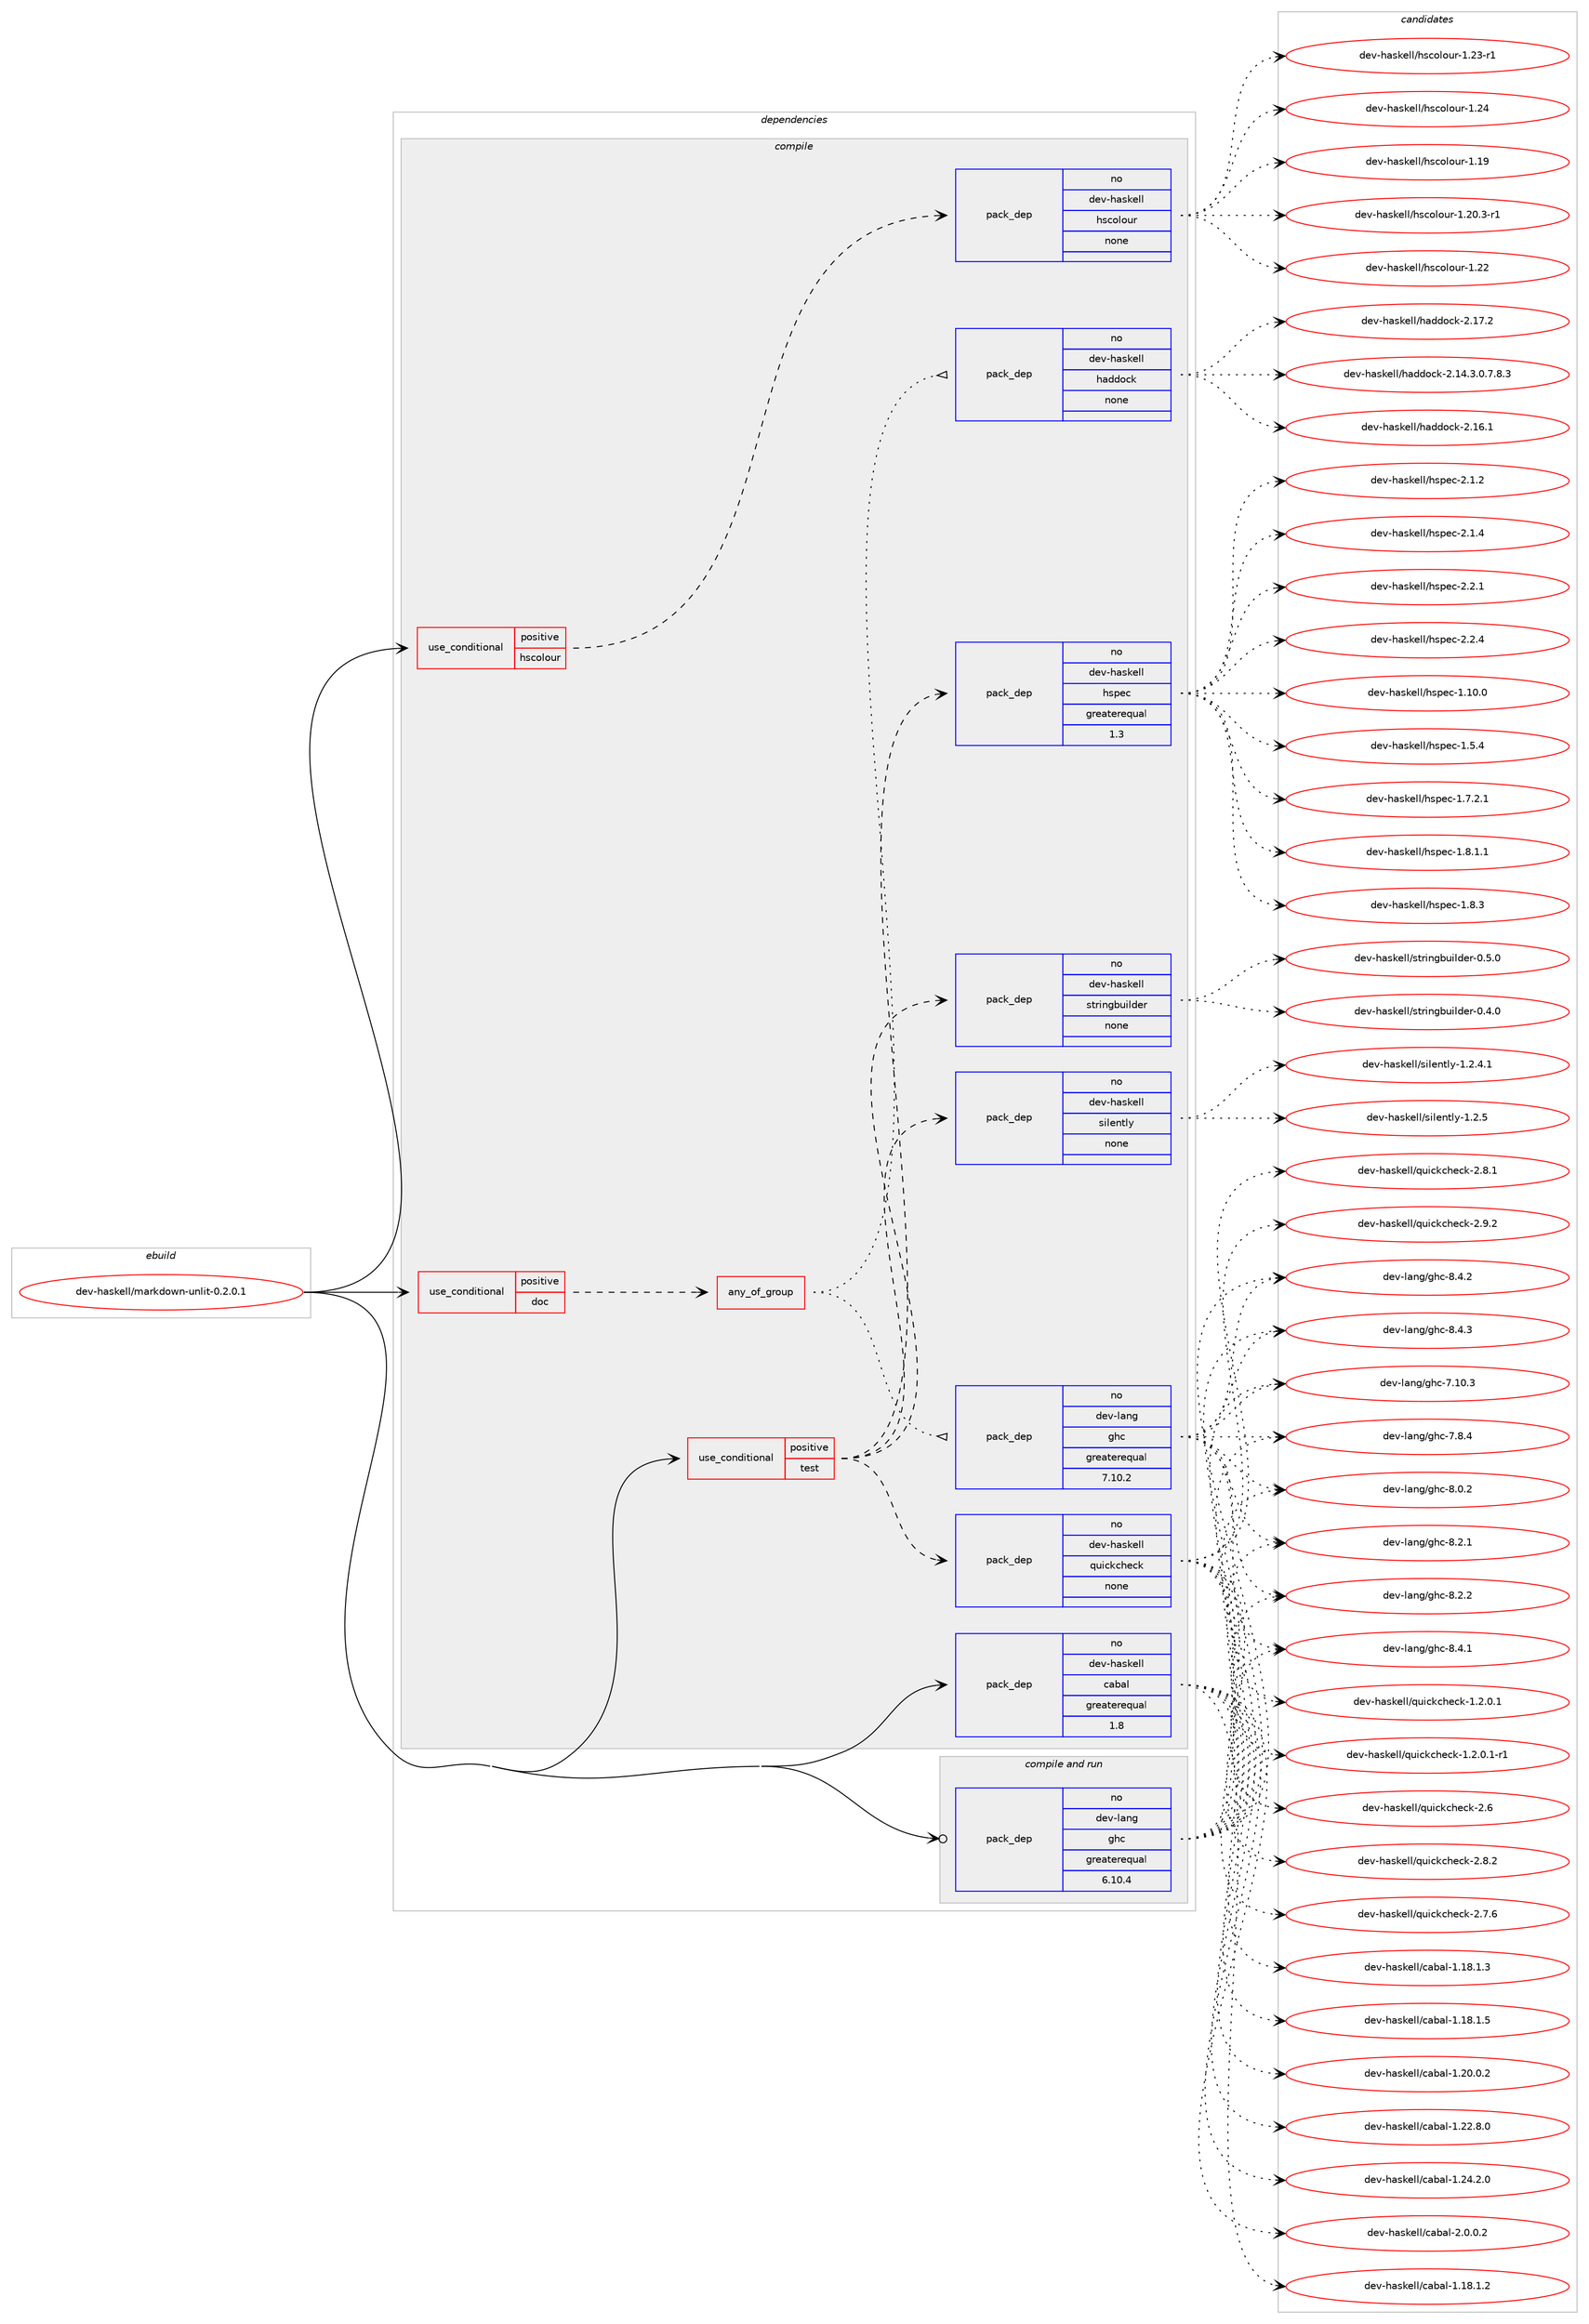 digraph prolog {

# *************
# Graph options
# *************

newrank=true;
concentrate=true;
compound=true;
graph [rankdir=LR,fontname=Helvetica,fontsize=10,ranksep=1.5];#, ranksep=2.5, nodesep=0.2];
edge  [arrowhead=vee];
node  [fontname=Helvetica,fontsize=10];

# **********
# The ebuild
# **********

subgraph cluster_leftcol {
color=gray;
rank=same;
label=<<i>ebuild</i>>;
id [label="dev-haskell/markdown-unlit-0.2.0.1", color=red, width=4, href="../dev-haskell/markdown-unlit-0.2.0.1.svg"];
}

# ****************
# The dependencies
# ****************

subgraph cluster_midcol {
color=gray;
label=<<i>dependencies</i>>;
subgraph cluster_compile {
fillcolor="#eeeeee";
style=filled;
label=<<i>compile</i>>;
subgraph cond360569 {
dependency1338787 [label=<<TABLE BORDER="0" CELLBORDER="1" CELLSPACING="0" CELLPADDING="4"><TR><TD ROWSPAN="3" CELLPADDING="10">use_conditional</TD></TR><TR><TD>positive</TD></TR><TR><TD>doc</TD></TR></TABLE>>, shape=none, color=red];
subgraph any21211 {
dependency1338788 [label=<<TABLE BORDER="0" CELLBORDER="1" CELLSPACING="0" CELLPADDING="4"><TR><TD CELLPADDING="10">any_of_group</TD></TR></TABLE>>, shape=none, color=red];subgraph pack956455 {
dependency1338789 [label=<<TABLE BORDER="0" CELLBORDER="1" CELLSPACING="0" CELLPADDING="4" WIDTH="220"><TR><TD ROWSPAN="6" CELLPADDING="30">pack_dep</TD></TR><TR><TD WIDTH="110">no</TD></TR><TR><TD>dev-haskell</TD></TR><TR><TD>haddock</TD></TR><TR><TD>none</TD></TR><TR><TD></TD></TR></TABLE>>, shape=none, color=blue];
}
dependency1338788:e -> dependency1338789:w [weight=20,style="dotted",arrowhead="oinv"];
subgraph pack956456 {
dependency1338790 [label=<<TABLE BORDER="0" CELLBORDER="1" CELLSPACING="0" CELLPADDING="4" WIDTH="220"><TR><TD ROWSPAN="6" CELLPADDING="30">pack_dep</TD></TR><TR><TD WIDTH="110">no</TD></TR><TR><TD>dev-lang</TD></TR><TR><TD>ghc</TD></TR><TR><TD>greaterequal</TD></TR><TR><TD>7.10.2</TD></TR></TABLE>>, shape=none, color=blue];
}
dependency1338788:e -> dependency1338790:w [weight=20,style="dotted",arrowhead="oinv"];
}
dependency1338787:e -> dependency1338788:w [weight=20,style="dashed",arrowhead="vee"];
}
id:e -> dependency1338787:w [weight=20,style="solid",arrowhead="vee"];
subgraph cond360570 {
dependency1338791 [label=<<TABLE BORDER="0" CELLBORDER="1" CELLSPACING="0" CELLPADDING="4"><TR><TD ROWSPAN="3" CELLPADDING="10">use_conditional</TD></TR><TR><TD>positive</TD></TR><TR><TD>hscolour</TD></TR></TABLE>>, shape=none, color=red];
subgraph pack956457 {
dependency1338792 [label=<<TABLE BORDER="0" CELLBORDER="1" CELLSPACING="0" CELLPADDING="4" WIDTH="220"><TR><TD ROWSPAN="6" CELLPADDING="30">pack_dep</TD></TR><TR><TD WIDTH="110">no</TD></TR><TR><TD>dev-haskell</TD></TR><TR><TD>hscolour</TD></TR><TR><TD>none</TD></TR><TR><TD></TD></TR></TABLE>>, shape=none, color=blue];
}
dependency1338791:e -> dependency1338792:w [weight=20,style="dashed",arrowhead="vee"];
}
id:e -> dependency1338791:w [weight=20,style="solid",arrowhead="vee"];
subgraph cond360571 {
dependency1338793 [label=<<TABLE BORDER="0" CELLBORDER="1" CELLSPACING="0" CELLPADDING="4"><TR><TD ROWSPAN="3" CELLPADDING="10">use_conditional</TD></TR><TR><TD>positive</TD></TR><TR><TD>test</TD></TR></TABLE>>, shape=none, color=red];
subgraph pack956458 {
dependency1338794 [label=<<TABLE BORDER="0" CELLBORDER="1" CELLSPACING="0" CELLPADDING="4" WIDTH="220"><TR><TD ROWSPAN="6" CELLPADDING="30">pack_dep</TD></TR><TR><TD WIDTH="110">no</TD></TR><TR><TD>dev-haskell</TD></TR><TR><TD>hspec</TD></TR><TR><TD>greaterequal</TD></TR><TR><TD>1.3</TD></TR></TABLE>>, shape=none, color=blue];
}
dependency1338793:e -> dependency1338794:w [weight=20,style="dashed",arrowhead="vee"];
subgraph pack956459 {
dependency1338795 [label=<<TABLE BORDER="0" CELLBORDER="1" CELLSPACING="0" CELLPADDING="4" WIDTH="220"><TR><TD ROWSPAN="6" CELLPADDING="30">pack_dep</TD></TR><TR><TD WIDTH="110">no</TD></TR><TR><TD>dev-haskell</TD></TR><TR><TD>quickcheck</TD></TR><TR><TD>none</TD></TR><TR><TD></TD></TR></TABLE>>, shape=none, color=blue];
}
dependency1338793:e -> dependency1338795:w [weight=20,style="dashed",arrowhead="vee"];
subgraph pack956460 {
dependency1338796 [label=<<TABLE BORDER="0" CELLBORDER="1" CELLSPACING="0" CELLPADDING="4" WIDTH="220"><TR><TD ROWSPAN="6" CELLPADDING="30">pack_dep</TD></TR><TR><TD WIDTH="110">no</TD></TR><TR><TD>dev-haskell</TD></TR><TR><TD>silently</TD></TR><TR><TD>none</TD></TR><TR><TD></TD></TR></TABLE>>, shape=none, color=blue];
}
dependency1338793:e -> dependency1338796:w [weight=20,style="dashed",arrowhead="vee"];
subgraph pack956461 {
dependency1338797 [label=<<TABLE BORDER="0" CELLBORDER="1" CELLSPACING="0" CELLPADDING="4" WIDTH="220"><TR><TD ROWSPAN="6" CELLPADDING="30">pack_dep</TD></TR><TR><TD WIDTH="110">no</TD></TR><TR><TD>dev-haskell</TD></TR><TR><TD>stringbuilder</TD></TR><TR><TD>none</TD></TR><TR><TD></TD></TR></TABLE>>, shape=none, color=blue];
}
dependency1338793:e -> dependency1338797:w [weight=20,style="dashed",arrowhead="vee"];
}
id:e -> dependency1338793:w [weight=20,style="solid",arrowhead="vee"];
subgraph pack956462 {
dependency1338798 [label=<<TABLE BORDER="0" CELLBORDER="1" CELLSPACING="0" CELLPADDING="4" WIDTH="220"><TR><TD ROWSPAN="6" CELLPADDING="30">pack_dep</TD></TR><TR><TD WIDTH="110">no</TD></TR><TR><TD>dev-haskell</TD></TR><TR><TD>cabal</TD></TR><TR><TD>greaterequal</TD></TR><TR><TD>1.8</TD></TR></TABLE>>, shape=none, color=blue];
}
id:e -> dependency1338798:w [weight=20,style="solid",arrowhead="vee"];
}
subgraph cluster_compileandrun {
fillcolor="#eeeeee";
style=filled;
label=<<i>compile and run</i>>;
subgraph pack956463 {
dependency1338799 [label=<<TABLE BORDER="0" CELLBORDER="1" CELLSPACING="0" CELLPADDING="4" WIDTH="220"><TR><TD ROWSPAN="6" CELLPADDING="30">pack_dep</TD></TR><TR><TD WIDTH="110">no</TD></TR><TR><TD>dev-lang</TD></TR><TR><TD>ghc</TD></TR><TR><TD>greaterequal</TD></TR><TR><TD>6.10.4</TD></TR></TABLE>>, shape=none, color=blue];
}
id:e -> dependency1338799:w [weight=20,style="solid",arrowhead="odotvee"];
}
subgraph cluster_run {
fillcolor="#eeeeee";
style=filled;
label=<<i>run</i>>;
}
}

# **************
# The candidates
# **************

subgraph cluster_choices {
rank=same;
color=gray;
label=<<i>candidates</i>>;

subgraph choice956455 {
color=black;
nodesep=1;
choice1001011184510497115107101108108471049710010011199107455046495246514648465546564651 [label="dev-haskell/haddock-2.14.3.0.7.8.3", color=red, width=4,href="../dev-haskell/haddock-2.14.3.0.7.8.3.svg"];
choice100101118451049711510710110810847104971001001119910745504649544649 [label="dev-haskell/haddock-2.16.1", color=red, width=4,href="../dev-haskell/haddock-2.16.1.svg"];
choice100101118451049711510710110810847104971001001119910745504649554650 [label="dev-haskell/haddock-2.17.2", color=red, width=4,href="../dev-haskell/haddock-2.17.2.svg"];
dependency1338789:e -> choice1001011184510497115107101108108471049710010011199107455046495246514648465546564651:w [style=dotted,weight="100"];
dependency1338789:e -> choice100101118451049711510710110810847104971001001119910745504649544649:w [style=dotted,weight="100"];
dependency1338789:e -> choice100101118451049711510710110810847104971001001119910745504649554650:w [style=dotted,weight="100"];
}
subgraph choice956456 {
color=black;
nodesep=1;
choice1001011184510897110103471031049945554649484651 [label="dev-lang/ghc-7.10.3", color=red, width=4,href="../dev-lang/ghc-7.10.3.svg"];
choice10010111845108971101034710310499455546564652 [label="dev-lang/ghc-7.8.4", color=red, width=4,href="../dev-lang/ghc-7.8.4.svg"];
choice10010111845108971101034710310499455646484650 [label="dev-lang/ghc-8.0.2", color=red, width=4,href="../dev-lang/ghc-8.0.2.svg"];
choice10010111845108971101034710310499455646504649 [label="dev-lang/ghc-8.2.1", color=red, width=4,href="../dev-lang/ghc-8.2.1.svg"];
choice10010111845108971101034710310499455646504650 [label="dev-lang/ghc-8.2.2", color=red, width=4,href="../dev-lang/ghc-8.2.2.svg"];
choice10010111845108971101034710310499455646524649 [label="dev-lang/ghc-8.4.1", color=red, width=4,href="../dev-lang/ghc-8.4.1.svg"];
choice10010111845108971101034710310499455646524650 [label="dev-lang/ghc-8.4.2", color=red, width=4,href="../dev-lang/ghc-8.4.2.svg"];
choice10010111845108971101034710310499455646524651 [label="dev-lang/ghc-8.4.3", color=red, width=4,href="../dev-lang/ghc-8.4.3.svg"];
dependency1338790:e -> choice1001011184510897110103471031049945554649484651:w [style=dotted,weight="100"];
dependency1338790:e -> choice10010111845108971101034710310499455546564652:w [style=dotted,weight="100"];
dependency1338790:e -> choice10010111845108971101034710310499455646484650:w [style=dotted,weight="100"];
dependency1338790:e -> choice10010111845108971101034710310499455646504649:w [style=dotted,weight="100"];
dependency1338790:e -> choice10010111845108971101034710310499455646504650:w [style=dotted,weight="100"];
dependency1338790:e -> choice10010111845108971101034710310499455646524649:w [style=dotted,weight="100"];
dependency1338790:e -> choice10010111845108971101034710310499455646524650:w [style=dotted,weight="100"];
dependency1338790:e -> choice10010111845108971101034710310499455646524651:w [style=dotted,weight="100"];
}
subgraph choice956457 {
color=black;
nodesep=1;
choice100101118451049711510710110810847104115991111081111171144549464957 [label="dev-haskell/hscolour-1.19", color=red, width=4,href="../dev-haskell/hscolour-1.19.svg"];
choice10010111845104971151071011081084710411599111108111117114454946504846514511449 [label="dev-haskell/hscolour-1.20.3-r1", color=red, width=4,href="../dev-haskell/hscolour-1.20.3-r1.svg"];
choice100101118451049711510710110810847104115991111081111171144549465050 [label="dev-haskell/hscolour-1.22", color=red, width=4,href="../dev-haskell/hscolour-1.22.svg"];
choice1001011184510497115107101108108471041159911110811111711445494650514511449 [label="dev-haskell/hscolour-1.23-r1", color=red, width=4,href="../dev-haskell/hscolour-1.23-r1.svg"];
choice100101118451049711510710110810847104115991111081111171144549465052 [label="dev-haskell/hscolour-1.24", color=red, width=4,href="../dev-haskell/hscolour-1.24.svg"];
dependency1338792:e -> choice100101118451049711510710110810847104115991111081111171144549464957:w [style=dotted,weight="100"];
dependency1338792:e -> choice10010111845104971151071011081084710411599111108111117114454946504846514511449:w [style=dotted,weight="100"];
dependency1338792:e -> choice100101118451049711510710110810847104115991111081111171144549465050:w [style=dotted,weight="100"];
dependency1338792:e -> choice1001011184510497115107101108108471041159911110811111711445494650514511449:w [style=dotted,weight="100"];
dependency1338792:e -> choice100101118451049711510710110810847104115991111081111171144549465052:w [style=dotted,weight="100"];
}
subgraph choice956458 {
color=black;
nodesep=1;
choice1001011184510497115107101108108471041151121019945494649484648 [label="dev-haskell/hspec-1.10.0", color=red, width=4,href="../dev-haskell/hspec-1.10.0.svg"];
choice10010111845104971151071011081084710411511210199454946534652 [label="dev-haskell/hspec-1.5.4", color=red, width=4,href="../dev-haskell/hspec-1.5.4.svg"];
choice100101118451049711510710110810847104115112101994549465546504649 [label="dev-haskell/hspec-1.7.2.1", color=red, width=4,href="../dev-haskell/hspec-1.7.2.1.svg"];
choice100101118451049711510710110810847104115112101994549465646494649 [label="dev-haskell/hspec-1.8.1.1", color=red, width=4,href="../dev-haskell/hspec-1.8.1.1.svg"];
choice10010111845104971151071011081084710411511210199454946564651 [label="dev-haskell/hspec-1.8.3", color=red, width=4,href="../dev-haskell/hspec-1.8.3.svg"];
choice10010111845104971151071011081084710411511210199455046494650 [label="dev-haskell/hspec-2.1.2", color=red, width=4,href="../dev-haskell/hspec-2.1.2.svg"];
choice10010111845104971151071011081084710411511210199455046494652 [label="dev-haskell/hspec-2.1.4", color=red, width=4,href="../dev-haskell/hspec-2.1.4.svg"];
choice10010111845104971151071011081084710411511210199455046504649 [label="dev-haskell/hspec-2.2.1", color=red, width=4,href="../dev-haskell/hspec-2.2.1.svg"];
choice10010111845104971151071011081084710411511210199455046504652 [label="dev-haskell/hspec-2.2.4", color=red, width=4,href="../dev-haskell/hspec-2.2.4.svg"];
dependency1338794:e -> choice1001011184510497115107101108108471041151121019945494649484648:w [style=dotted,weight="100"];
dependency1338794:e -> choice10010111845104971151071011081084710411511210199454946534652:w [style=dotted,weight="100"];
dependency1338794:e -> choice100101118451049711510710110810847104115112101994549465546504649:w [style=dotted,weight="100"];
dependency1338794:e -> choice100101118451049711510710110810847104115112101994549465646494649:w [style=dotted,weight="100"];
dependency1338794:e -> choice10010111845104971151071011081084710411511210199454946564651:w [style=dotted,weight="100"];
dependency1338794:e -> choice10010111845104971151071011081084710411511210199455046494650:w [style=dotted,weight="100"];
dependency1338794:e -> choice10010111845104971151071011081084710411511210199455046494652:w [style=dotted,weight="100"];
dependency1338794:e -> choice10010111845104971151071011081084710411511210199455046504649:w [style=dotted,weight="100"];
dependency1338794:e -> choice10010111845104971151071011081084710411511210199455046504652:w [style=dotted,weight="100"];
}
subgraph choice956459 {
color=black;
nodesep=1;
choice1001011184510497115107101108108471131171059910799104101991074549465046484649 [label="dev-haskell/quickcheck-1.2.0.1", color=red, width=4,href="../dev-haskell/quickcheck-1.2.0.1.svg"];
choice10010111845104971151071011081084711311710599107991041019910745494650464846494511449 [label="dev-haskell/quickcheck-1.2.0.1-r1", color=red, width=4,href="../dev-haskell/quickcheck-1.2.0.1-r1.svg"];
choice10010111845104971151071011081084711311710599107991041019910745504654 [label="dev-haskell/quickcheck-2.6", color=red, width=4,href="../dev-haskell/quickcheck-2.6.svg"];
choice100101118451049711510710110810847113117105991079910410199107455046554654 [label="dev-haskell/quickcheck-2.7.6", color=red, width=4,href="../dev-haskell/quickcheck-2.7.6.svg"];
choice100101118451049711510710110810847113117105991079910410199107455046564649 [label="dev-haskell/quickcheck-2.8.1", color=red, width=4,href="../dev-haskell/quickcheck-2.8.1.svg"];
choice100101118451049711510710110810847113117105991079910410199107455046564650 [label="dev-haskell/quickcheck-2.8.2", color=red, width=4,href="../dev-haskell/quickcheck-2.8.2.svg"];
choice100101118451049711510710110810847113117105991079910410199107455046574650 [label="dev-haskell/quickcheck-2.9.2", color=red, width=4,href="../dev-haskell/quickcheck-2.9.2.svg"];
dependency1338795:e -> choice1001011184510497115107101108108471131171059910799104101991074549465046484649:w [style=dotted,weight="100"];
dependency1338795:e -> choice10010111845104971151071011081084711311710599107991041019910745494650464846494511449:w [style=dotted,weight="100"];
dependency1338795:e -> choice10010111845104971151071011081084711311710599107991041019910745504654:w [style=dotted,weight="100"];
dependency1338795:e -> choice100101118451049711510710110810847113117105991079910410199107455046554654:w [style=dotted,weight="100"];
dependency1338795:e -> choice100101118451049711510710110810847113117105991079910410199107455046564649:w [style=dotted,weight="100"];
dependency1338795:e -> choice100101118451049711510710110810847113117105991079910410199107455046564650:w [style=dotted,weight="100"];
dependency1338795:e -> choice100101118451049711510710110810847113117105991079910410199107455046574650:w [style=dotted,weight="100"];
}
subgraph choice956460 {
color=black;
nodesep=1;
choice1001011184510497115107101108108471151051081011101161081214549465046524649 [label="dev-haskell/silently-1.2.4.1", color=red, width=4,href="../dev-haskell/silently-1.2.4.1.svg"];
choice100101118451049711510710110810847115105108101110116108121454946504653 [label="dev-haskell/silently-1.2.5", color=red, width=4,href="../dev-haskell/silently-1.2.5.svg"];
dependency1338796:e -> choice1001011184510497115107101108108471151051081011101161081214549465046524649:w [style=dotted,weight="100"];
dependency1338796:e -> choice100101118451049711510710110810847115105108101110116108121454946504653:w [style=dotted,weight="100"];
}
subgraph choice956461 {
color=black;
nodesep=1;
choice10010111845104971151071011081084711511611410511010398117105108100101114454846524648 [label="dev-haskell/stringbuilder-0.4.0", color=red, width=4,href="../dev-haskell/stringbuilder-0.4.0.svg"];
choice10010111845104971151071011081084711511611410511010398117105108100101114454846534648 [label="dev-haskell/stringbuilder-0.5.0", color=red, width=4,href="../dev-haskell/stringbuilder-0.5.0.svg"];
dependency1338797:e -> choice10010111845104971151071011081084711511611410511010398117105108100101114454846524648:w [style=dotted,weight="100"];
dependency1338797:e -> choice10010111845104971151071011081084711511611410511010398117105108100101114454846534648:w [style=dotted,weight="100"];
}
subgraph choice956462 {
color=black;
nodesep=1;
choice10010111845104971151071011081084799979897108454946495646494650 [label="dev-haskell/cabal-1.18.1.2", color=red, width=4,href="../dev-haskell/cabal-1.18.1.2.svg"];
choice10010111845104971151071011081084799979897108454946495646494651 [label="dev-haskell/cabal-1.18.1.3", color=red, width=4,href="../dev-haskell/cabal-1.18.1.3.svg"];
choice10010111845104971151071011081084799979897108454946495646494653 [label="dev-haskell/cabal-1.18.1.5", color=red, width=4,href="../dev-haskell/cabal-1.18.1.5.svg"];
choice10010111845104971151071011081084799979897108454946504846484650 [label="dev-haskell/cabal-1.20.0.2", color=red, width=4,href="../dev-haskell/cabal-1.20.0.2.svg"];
choice10010111845104971151071011081084799979897108454946505046564648 [label="dev-haskell/cabal-1.22.8.0", color=red, width=4,href="../dev-haskell/cabal-1.22.8.0.svg"];
choice10010111845104971151071011081084799979897108454946505246504648 [label="dev-haskell/cabal-1.24.2.0", color=red, width=4,href="../dev-haskell/cabal-1.24.2.0.svg"];
choice100101118451049711510710110810847999798971084550464846484650 [label="dev-haskell/cabal-2.0.0.2", color=red, width=4,href="../dev-haskell/cabal-2.0.0.2.svg"];
dependency1338798:e -> choice10010111845104971151071011081084799979897108454946495646494650:w [style=dotted,weight="100"];
dependency1338798:e -> choice10010111845104971151071011081084799979897108454946495646494651:w [style=dotted,weight="100"];
dependency1338798:e -> choice10010111845104971151071011081084799979897108454946495646494653:w [style=dotted,weight="100"];
dependency1338798:e -> choice10010111845104971151071011081084799979897108454946504846484650:w [style=dotted,weight="100"];
dependency1338798:e -> choice10010111845104971151071011081084799979897108454946505046564648:w [style=dotted,weight="100"];
dependency1338798:e -> choice10010111845104971151071011081084799979897108454946505246504648:w [style=dotted,weight="100"];
dependency1338798:e -> choice100101118451049711510710110810847999798971084550464846484650:w [style=dotted,weight="100"];
}
subgraph choice956463 {
color=black;
nodesep=1;
choice1001011184510897110103471031049945554649484651 [label="dev-lang/ghc-7.10.3", color=red, width=4,href="../dev-lang/ghc-7.10.3.svg"];
choice10010111845108971101034710310499455546564652 [label="dev-lang/ghc-7.8.4", color=red, width=4,href="../dev-lang/ghc-7.8.4.svg"];
choice10010111845108971101034710310499455646484650 [label="dev-lang/ghc-8.0.2", color=red, width=4,href="../dev-lang/ghc-8.0.2.svg"];
choice10010111845108971101034710310499455646504649 [label="dev-lang/ghc-8.2.1", color=red, width=4,href="../dev-lang/ghc-8.2.1.svg"];
choice10010111845108971101034710310499455646504650 [label="dev-lang/ghc-8.2.2", color=red, width=4,href="../dev-lang/ghc-8.2.2.svg"];
choice10010111845108971101034710310499455646524649 [label="dev-lang/ghc-8.4.1", color=red, width=4,href="../dev-lang/ghc-8.4.1.svg"];
choice10010111845108971101034710310499455646524650 [label="dev-lang/ghc-8.4.2", color=red, width=4,href="../dev-lang/ghc-8.4.2.svg"];
choice10010111845108971101034710310499455646524651 [label="dev-lang/ghc-8.4.3", color=red, width=4,href="../dev-lang/ghc-8.4.3.svg"];
dependency1338799:e -> choice1001011184510897110103471031049945554649484651:w [style=dotted,weight="100"];
dependency1338799:e -> choice10010111845108971101034710310499455546564652:w [style=dotted,weight="100"];
dependency1338799:e -> choice10010111845108971101034710310499455646484650:w [style=dotted,weight="100"];
dependency1338799:e -> choice10010111845108971101034710310499455646504649:w [style=dotted,weight="100"];
dependency1338799:e -> choice10010111845108971101034710310499455646504650:w [style=dotted,weight="100"];
dependency1338799:e -> choice10010111845108971101034710310499455646524649:w [style=dotted,weight="100"];
dependency1338799:e -> choice10010111845108971101034710310499455646524650:w [style=dotted,weight="100"];
dependency1338799:e -> choice10010111845108971101034710310499455646524651:w [style=dotted,weight="100"];
}
}

}
